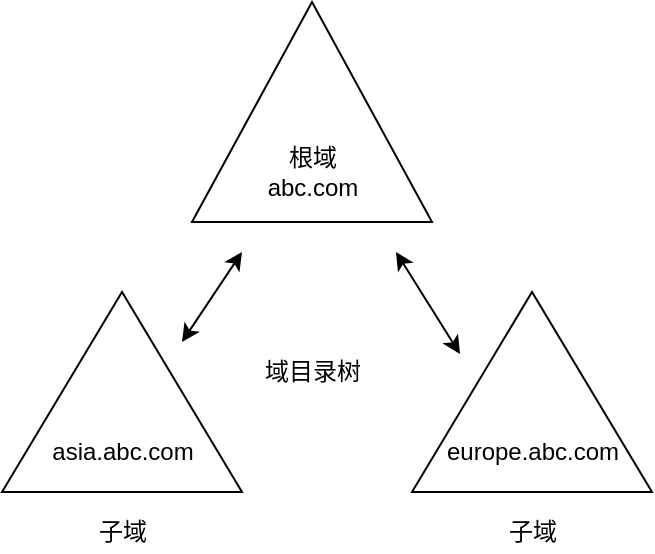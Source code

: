 <mxfile version="12.6.5" type="device"><diagram id="67WB8dhcfDGUW3ALZ5JH" name="第 1 页"><mxGraphModel dx="1422" dy="862" grid="1" gridSize="10" guides="1" tooltips="1" connect="1" arrows="1" fold="1" page="1" pageScale="1" pageWidth="827" pageHeight="1169" math="0" shadow="0"><root><mxCell id="0"/><mxCell id="1" parent="0"/><mxCell id="YZvK0YoAWdLSqkmVoVaa-7" value="" style="triangle;whiteSpace=wrap;html=1;rotation=-90;" vertex="1" parent="1"><mxGeometry x="240" y="320" width="100" height="120" as="geometry"/></mxCell><mxCell id="YZvK0YoAWdLSqkmVoVaa-5" value="" style="triangle;whiteSpace=wrap;html=1;rotation=-90;" vertex="1" parent="1"><mxGeometry x="35" y="320" width="100" height="120" as="geometry"/></mxCell><mxCell id="YZvK0YoAWdLSqkmVoVaa-2" value="" style="triangle;whiteSpace=wrap;html=1;rotation=-90;" vertex="1" parent="1"><mxGeometry x="125" y="180" width="110" height="120" as="geometry"/></mxCell><mxCell id="nvi_zbNtIN5atOlV_4Ne-1" value="根域&lt;br&gt;abc.com" style="text;html=1;align=center;verticalAlign=middle;resizable=0;points=[];autosize=1;" parent="1" vertex="1"><mxGeometry x="150" y="255" width="60" height="30" as="geometry"/></mxCell><mxCell id="ni1U9XPFKKeknruxdiTv-2" value="asia.abc.com" style="text;html=1;align=center;verticalAlign=middle;resizable=0;points=[];autosize=1;" parent="1" vertex="1"><mxGeometry x="40" y="400" width="90" height="20" as="geometry"/></mxCell><mxCell id="Z3KdXAmf1g0LycJeCjR2-3" value="" style="endArrow=classic;startArrow=classic;html=1;" parent="1" edge="1"><mxGeometry width="50" height="50" relative="1" as="geometry"><mxPoint x="115" y="355" as="sourcePoint"/><mxPoint x="145" y="310" as="targetPoint"/></mxGeometry></mxCell><mxCell id="Z3KdXAmf1g0LycJeCjR2-7" value="europe.abc.com" style="text;html=1;align=center;verticalAlign=middle;resizable=0;points=[];autosize=1;" parent="1" vertex="1"><mxGeometry x="240" y="400" width="100" height="20" as="geometry"/></mxCell><mxCell id="Z3KdXAmf1g0LycJeCjR2-14" value="" style="endArrow=classic;startArrow=classic;html=1;entryX=0.5;entryY=-0.2;entryDx=0;entryDy=0;entryPerimeter=0;" parent="1" edge="1"><mxGeometry width="50" height="50" relative="1" as="geometry"><mxPoint x="222" y="310" as="sourcePoint"/><mxPoint x="254" y="361" as="targetPoint"/></mxGeometry></mxCell><mxCell id="YZvK0YoAWdLSqkmVoVaa-10" value="域目录树" style="text;html=1;align=center;verticalAlign=middle;resizable=0;points=[];autosize=1;" vertex="1" parent="1"><mxGeometry x="150" y="360" width="60" height="20" as="geometry"/></mxCell><mxCell id="YZvK0YoAWdLSqkmVoVaa-11" value="子域" style="text;html=1;align=center;verticalAlign=middle;resizable=0;points=[];autosize=1;" vertex="1" parent="1"><mxGeometry x="65" y="440" width="40" height="20" as="geometry"/></mxCell><mxCell id="YZvK0YoAWdLSqkmVoVaa-12" value="子域" style="text;html=1;align=center;verticalAlign=middle;resizable=0;points=[];autosize=1;" vertex="1" parent="1"><mxGeometry x="270" y="440" width="40" height="20" as="geometry"/></mxCell></root></mxGraphModel></diagram></mxfile>